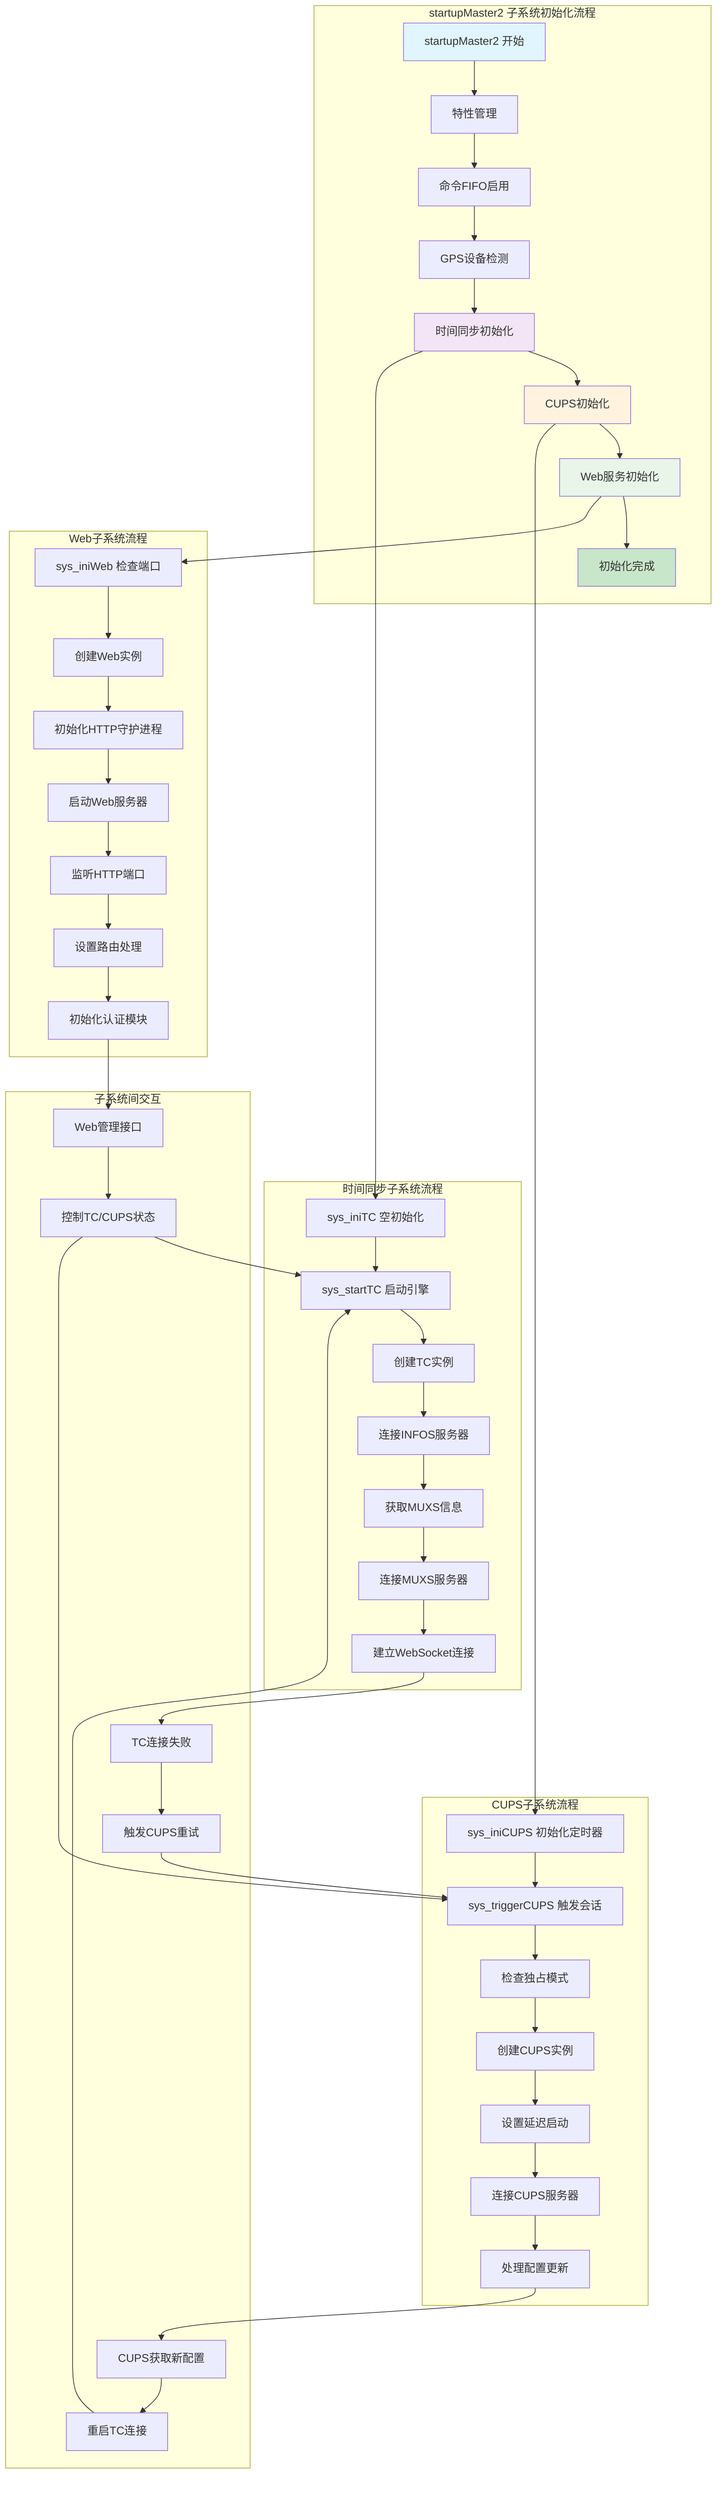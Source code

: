 graph TB
    subgraph "startupMaster2 子系统初始化流程"
        A["startupMaster2 开始"] --> B["特性管理"]
        B --> C["命令FIFO启用"]
        C --> D["GPS设备检测"]
        D --> E["时间同步初始化"]
        E --> F["CUPS初始化"]
        F --> G["Web服务初始化"]
        G --> H["初始化完成"]
    end
    
    subgraph "时间同步子系统流程"
        E --> E1["sys_iniTC 空初始化"]
        E1 --> E2["sys_startTC 启动引擎"]
        E2 --> E3["创建TC实例"]
        E3 --> E4["连接INFOS服务器"]
        E4 --> E5["获取MUXS信息"]
        E5 --> E6["连接MUXS服务器"]
        E6 --> E7["建立WebSocket连接"]
    end
    
    subgraph "CUPS子系统流程"
        F --> F1["sys_iniCUPS 初始化定时器"]
        F1 --> F2["sys_triggerCUPS 触发会话"]
        F2 --> F3["检查独占模式"]
        F3 --> F4["创建CUPS实例"]
        F4 --> F5["设置延迟启动"]
        F5 --> F6["连接CUPS服务器"]
        F6 --> F7["处理配置更新"]
    end
    
    subgraph "Web子系统流程"
        G --> G1["sys_iniWeb 检查端口"]
        G1 --> G2["创建Web实例"]
        G2 --> G3["初始化HTTP守护进程"]
        G3 --> G4["启动Web服务器"]
        G4 --> G5["监听HTTP端口"]
        G5 --> G6["设置路由处理"]
        G6 --> G7["初始化认证模块"]
    end
    
    subgraph "子系统间交互"
        I1["TC连接失败"] --> I2["触发CUPS重试"]
        I3["CUPS获取新配置"] --> I4["重启TC连接"]
        I5["Web管理接口"] --> I6["控制TC/CUPS状态"]
    end
    
    E7 --> I1
    I2 --> F2
    F7 --> I3
    I4 --> E2
    G7 --> I5
    I6 --> E2
    I6 --> F2
    
    style A fill:#e1f5fe
    style E fill:#f3e5f5
    style F fill:#fff3e0
    style G fill:#e8f5e8
    style H fill:#c8e6c9